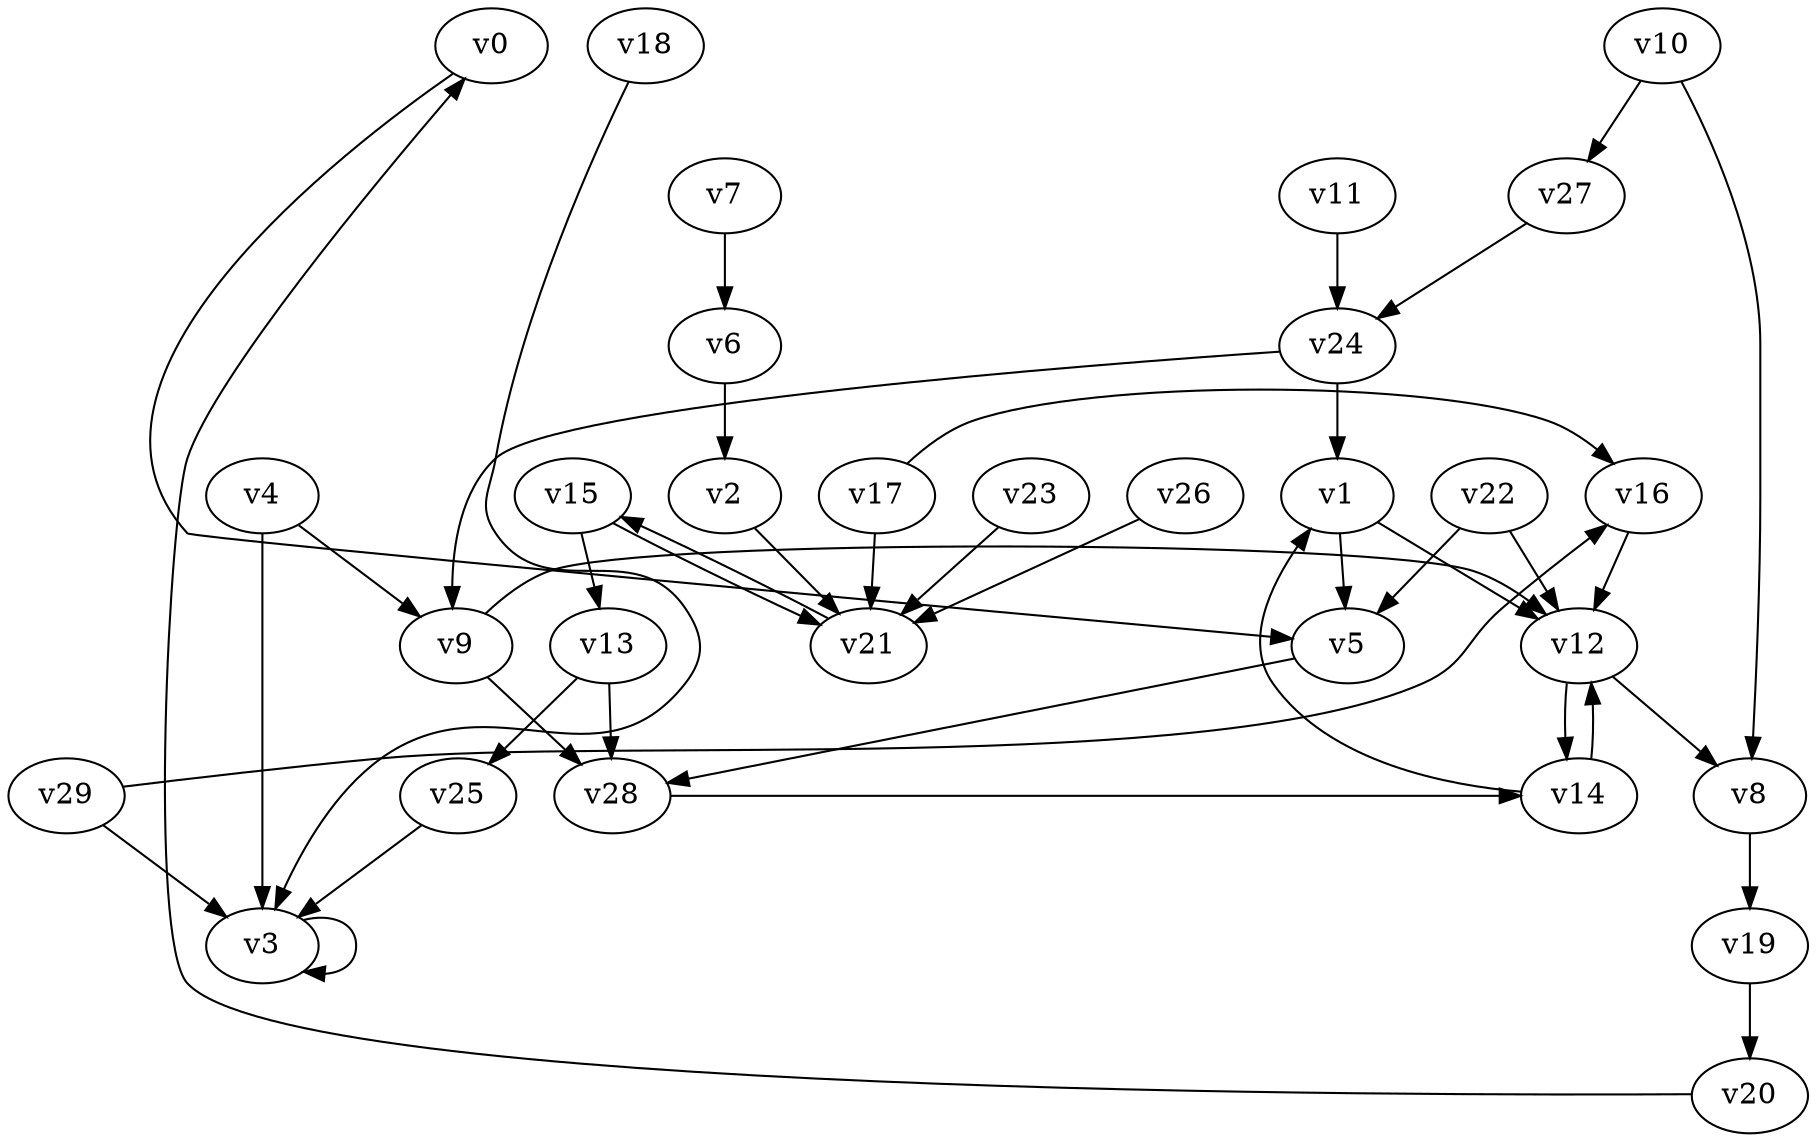 // Benchmark game 39 - 30 vertices
// time_bound: 11
// targets: v13
digraph G {
    v0 [name="v0", player=0];
    v1 [name="v1", player=0];
    v2 [name="v2", player=1];
    v3 [name="v3", player=0];
    v4 [name="v4", player=1];
    v5 [name="v5", player=0];
    v6 [name="v6", player=1];
    v7 [name="v7", player=0];
    v8 [name="v8", player=0];
    v9 [name="v9", player=1];
    v10 [name="v10", player=1];
    v11 [name="v11", player=1];
    v12 [name="v12", player=0];
    v13 [name="v13", player=0, target=1];
    v14 [name="v14", player=1];
    v15 [name="v15", player=1];
    v16 [name="v16", player=0];
    v17 [name="v17", player=1];
    v18 [name="v18", player=1];
    v19 [name="v19", player=1];
    v20 [name="v20", player=1];
    v21 [name="v21", player=1];
    v22 [name="v22", player=0];
    v23 [name="v23", player=1];
    v24 [name="v24", player=1];
    v25 [name="v25", player=1];
    v26 [name="v26", player=0];
    v27 [name="v27", player=0];
    v28 [name="v28", player=1];
    v29 [name="v29", player=1];

    v0 -> v5 [constraint="t mod 5 == 0"];
    v1 -> v12;
    v2 -> v21;
    v3 -> v3 [constraint="t < 14"];
    v4 -> v3;
    v5 -> v28;
    v6 -> v2;
    v7 -> v6;
    v8 -> v19;
    v9 -> v12 [constraint="t < 12"];
    v10 -> v8;
    v11 -> v24;
    v12 -> v8;
    v13 -> v25;
    v14 -> v12;
    v15 -> v21;
    v16 -> v12;
    v17 -> v16 [constraint="t < 6"];
    v18 -> v3 [constraint="t < 8"];
    v19 -> v20;
    v20 -> v0 [constraint="t >= 1"];
    v21 -> v15;
    v22 -> v5;
    v23 -> v21;
    v24 -> v9;
    v25 -> v3;
    v26 -> v21;
    v27 -> v24;
    v28 -> v14 [constraint="t mod 5 == 3"];
    v29 -> v16 [constraint="t < 13"];
    v24 -> v1;
    v13 -> v28;
    v29 -> v3;
    v12 -> v14;
    v10 -> v27;
    v14 -> v1;
    v1 -> v5;
    v17 -> v21;
    v9 -> v28;
    v15 -> v13;
    v4 -> v9;
    v22 -> v12;
}
